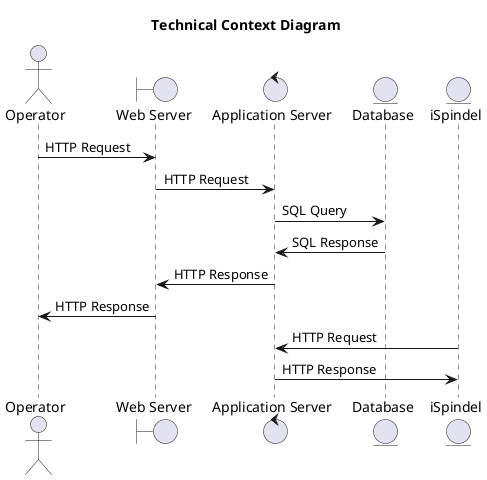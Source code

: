@startuml

title Technical Context Diagram

actor user as "Operator"
boundary WebServer as "Web Server"
control AppServer as "Application Server"
entity Database as "Database"
entity ISpindel as "iSpindel"


user -> WebServer : HTTP Request
WebServer -> AppServer : HTTP Request
AppServer -> Database : SQL Query
Database -> AppServer : SQL Response
AppServer -> WebServer : HTTP Response
WebServer -> user : HTTP Response

ISpindel -> AppServer : HTTP Request
AppServer -> ISpindel : HTTP Response

@enduml
